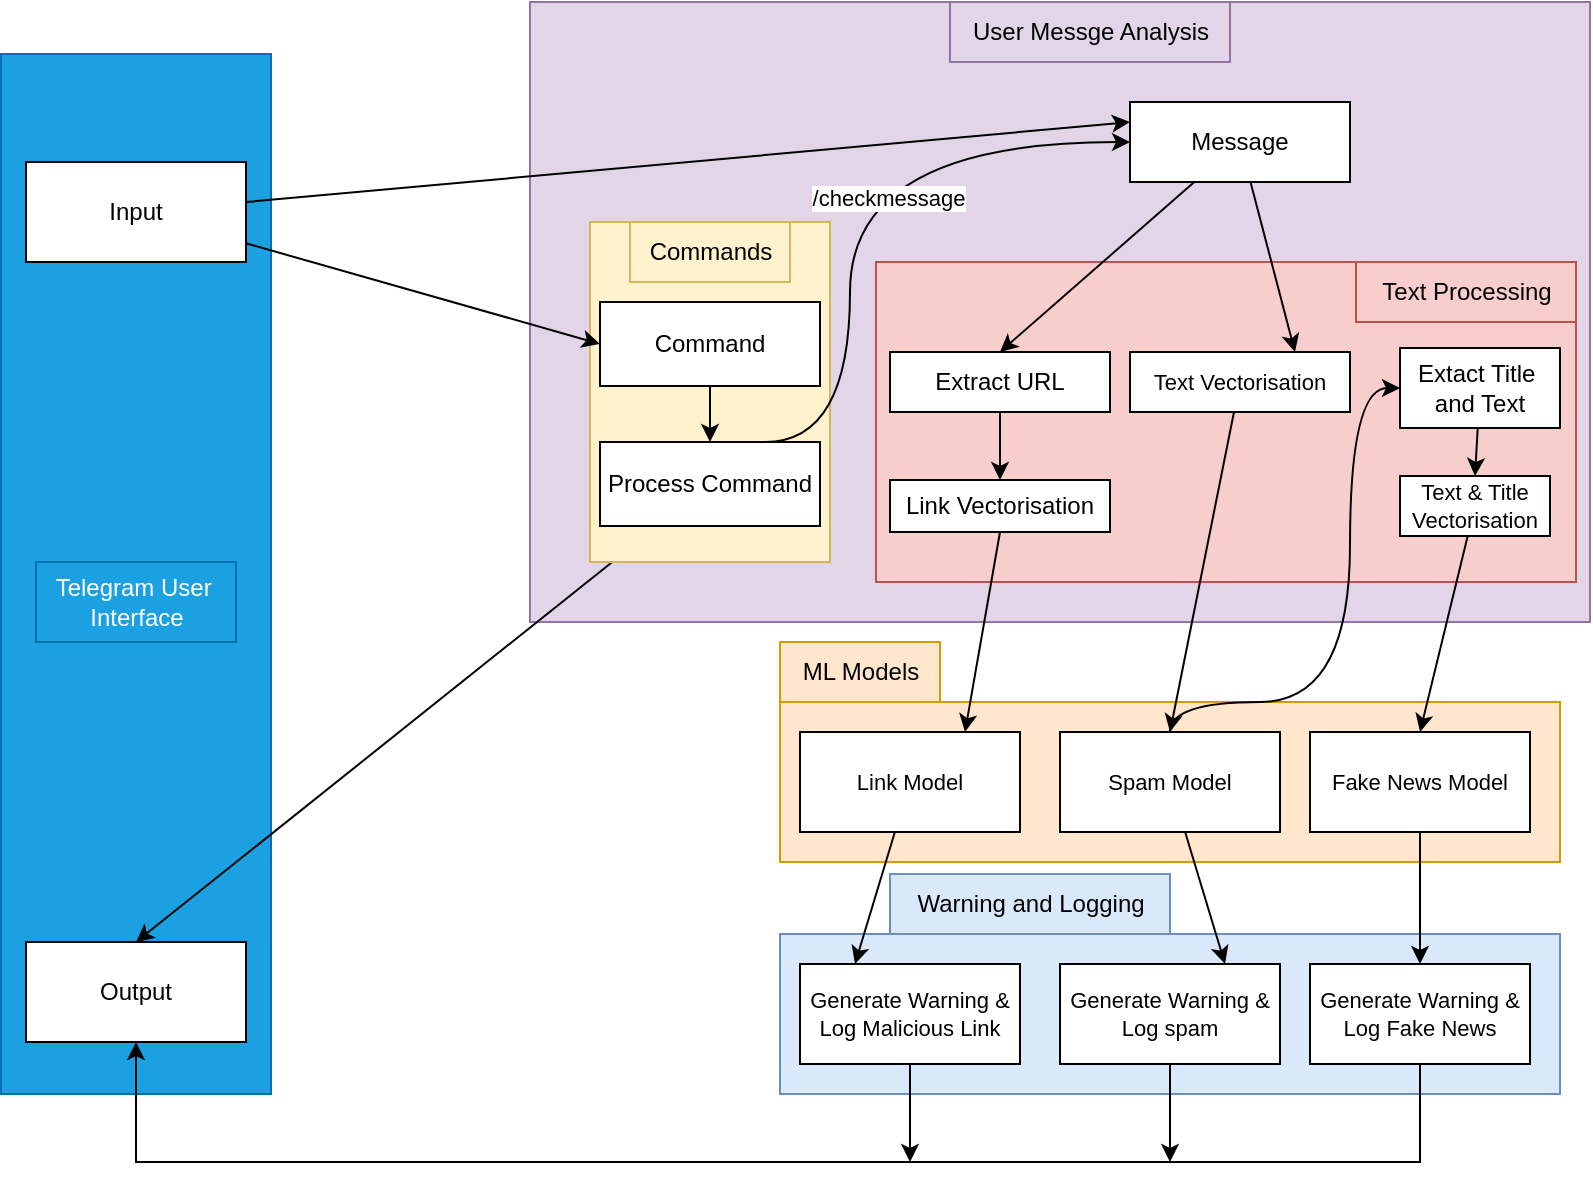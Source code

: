 <mxfile version="26.2.8">
  <diagram name="Page-1" id="2d9Kb3E2bQ9XCjUfX3pD">
    <mxGraphModel dx="1486" dy="945" grid="1" gridSize="10" guides="1" tooltips="1" connect="1" arrows="1" fold="1" page="1" pageScale="1" pageWidth="850" pageHeight="1100" math="0" shadow="0">
      <root>
        <mxCell id="0" />
        <mxCell id="1" parent="0" />
        <mxCell id="YA-XpxcIkxcQKn6NWhFD-75" value="" style="group" vertex="1" connectable="0" parent="1">
          <mxGeometry x="425" y="516" width="390" height="110" as="geometry" />
        </mxCell>
        <mxCell id="YA-XpxcIkxcQKn6NWhFD-61" value="Warning and Logging" style="text;html=1;align=center;verticalAlign=middle;resizable=0;points=[];autosize=1;strokeColor=#6c8ebf;fillColor=#dae8fc;" vertex="1" parent="YA-XpxcIkxcQKn6NWhFD-75">
          <mxGeometry x="55" width="140" height="30" as="geometry" />
        </mxCell>
        <mxCell id="YA-XpxcIkxcQKn6NWhFD-73" value="" style="group" vertex="1" connectable="0" parent="YA-XpxcIkxcQKn6NWhFD-75">
          <mxGeometry y="30" width="390" height="80" as="geometry" />
        </mxCell>
        <mxCell id="YA-XpxcIkxcQKn6NWhFD-55" value="" style="rounded=0;whiteSpace=wrap;html=1;fontFamily=Helvetica;fontSize=11;labelBackgroundColor=default;fillColor=#dae8fc;strokeColor=#6c8ebf;" vertex="1" parent="YA-XpxcIkxcQKn6NWhFD-73">
          <mxGeometry width="390" height="80" as="geometry" />
        </mxCell>
        <mxCell id="YA-XpxcIkxcQKn6NWhFD-56" value="Generate Warning &amp;amp; Log Malicious Link" style="html=1;whiteSpace=wrap;fontFamily=Helvetica;fontSize=11;fontColor=default;labelBackgroundColor=default;flipH=1;flipV=1;" vertex="1" parent="YA-XpxcIkxcQKn6NWhFD-73">
          <mxGeometry x="10" y="15" width="110" height="50" as="geometry" />
        </mxCell>
        <mxCell id="YA-XpxcIkxcQKn6NWhFD-57" value="Generate Warning &amp;amp; Log spam" style="html=1;whiteSpace=wrap;fontFamily=Helvetica;fontSize=11;fontColor=default;labelBackgroundColor=default;flipH=1;flipV=1;" vertex="1" parent="YA-XpxcIkxcQKn6NWhFD-73">
          <mxGeometry x="140" y="15" width="110" height="50" as="geometry" />
        </mxCell>
        <mxCell id="YA-XpxcIkxcQKn6NWhFD-58" value="Generate Warning &amp;amp; Log Fake News" style="html=1;whiteSpace=wrap;fontFamily=Helvetica;fontSize=11;fontColor=default;labelBackgroundColor=default;flipH=1;flipV=1;" vertex="1" parent="YA-XpxcIkxcQKn6NWhFD-73">
          <mxGeometry x="265" y="15" width="110" height="50" as="geometry" />
        </mxCell>
        <mxCell id="YA-XpxcIkxcQKn6NWhFD-60" value="ML Models" style="text;html=1;align=center;verticalAlign=middle;resizable=0;points=[];autosize=1;strokeColor=#d79b00;fillColor=#ffe6cc;" vertex="1" parent="1">
          <mxGeometry x="425" y="400" width="80" height="30" as="geometry" />
        </mxCell>
        <mxCell id="YA-XpxcIkxcQKn6NWhFD-48" value="" style="group;fillColor=#ffe6cc;strokeColor=#d79b00;" vertex="1" connectable="0" parent="1">
          <mxGeometry x="425" y="430" width="390" height="80" as="geometry" />
        </mxCell>
        <mxCell id="YA-XpxcIkxcQKn6NWhFD-33" value="" style="rounded=0;whiteSpace=wrap;html=1;fontFamily=Helvetica;fontSize=11;labelBackgroundColor=default;fillColor=#ffe6cc;strokeColor=#d79b00;" vertex="1" parent="YA-XpxcIkxcQKn6NWhFD-48">
          <mxGeometry width="390" height="80" as="geometry" />
        </mxCell>
        <mxCell id="YA-XpxcIkxcQKn6NWhFD-34" value="Link Model" style="html=1;whiteSpace=wrap;fontFamily=Helvetica;fontSize=11;fontColor=default;labelBackgroundColor=default;flipH=1;flipV=1;" vertex="1" parent="YA-XpxcIkxcQKn6NWhFD-48">
          <mxGeometry x="10" y="15" width="110" height="50" as="geometry" />
        </mxCell>
        <mxCell id="YA-XpxcIkxcQKn6NWhFD-36" value="Spam Model" style="html=1;whiteSpace=wrap;fontFamily=Helvetica;fontSize=11;fontColor=default;labelBackgroundColor=default;flipH=1;flipV=1;" vertex="1" parent="YA-XpxcIkxcQKn6NWhFD-48">
          <mxGeometry x="140" y="15" width="110" height="50" as="geometry" />
        </mxCell>
        <mxCell id="YA-XpxcIkxcQKn6NWhFD-37" value="Fake News Model" style="html=1;whiteSpace=wrap;fontFamily=Helvetica;fontSize=11;fontColor=default;labelBackgroundColor=default;flipH=1;flipV=1;" vertex="1" parent="YA-XpxcIkxcQKn6NWhFD-48">
          <mxGeometry x="265" y="15" width="110" height="50" as="geometry" />
        </mxCell>
        <mxCell id="YA-XpxcIkxcQKn6NWhFD-12" value="" style="rounded=0;whiteSpace=wrap;html=1;fillColor=#e1d5e7;strokeColor=#9673a6;" vertex="1" parent="1">
          <mxGeometry x="300" y="80" width="530" height="310" as="geometry" />
        </mxCell>
        <mxCell id="YA-XpxcIkxcQKn6NWhFD-52" value="" style="rounded=0;whiteSpace=wrap;html=1;fontFamily=Helvetica;fontSize=11;labelBackgroundColor=default;fillColor=#f8cecc;strokeColor=#b85450;" vertex="1" parent="1">
          <mxGeometry x="473" y="210" width="350" height="160" as="geometry" />
        </mxCell>
        <mxCell id="YA-XpxcIkxcQKn6NWhFD-13" value="&lt;div&gt;User Messge Analysis&lt;/div&gt;" style="text;html=1;align=center;verticalAlign=middle;resizable=0;points=[];autosize=1;strokeColor=#9673a6;fillColor=#e1d5e7;" vertex="1" parent="1">
          <mxGeometry x="510" y="80" width="140" height="30" as="geometry" />
        </mxCell>
        <mxCell id="YA-XpxcIkxcQKn6NWhFD-30" style="edgeStyle=none;shape=connector;rounded=0;orthogonalLoop=1;jettySize=auto;html=1;entryX=0.5;entryY=0;entryDx=0;entryDy=0;strokeColor=default;align=center;verticalAlign=middle;fontFamily=Helvetica;fontSize=11;fontColor=default;labelBackgroundColor=default;endArrow=classic;" edge="1" parent="1" source="YA-XpxcIkxcQKn6NWhFD-17" target="YA-XpxcIkxcQKn6NWhFD-29">
          <mxGeometry relative="1" as="geometry" />
        </mxCell>
        <mxCell id="YA-XpxcIkxcQKn6NWhFD-45" style="edgeStyle=none;shape=connector;rounded=0;orthogonalLoop=1;jettySize=auto;html=1;entryX=0.75;entryY=0;entryDx=0;entryDy=0;strokeColor=default;align=center;verticalAlign=middle;fontFamily=Helvetica;fontSize=11;fontColor=default;labelBackgroundColor=default;endArrow=classic;" edge="1" parent="1" source="YA-XpxcIkxcQKn6NWhFD-17" target="YA-XpxcIkxcQKn6NWhFD-44">
          <mxGeometry relative="1" as="geometry" />
        </mxCell>
        <mxCell id="YA-XpxcIkxcQKn6NWhFD-17" value="Message" style="html=1;whiteSpace=wrap;" vertex="1" parent="1">
          <mxGeometry x="600" y="130" width="110" height="40" as="geometry" />
        </mxCell>
        <mxCell id="YA-XpxcIkxcQKn6NWhFD-23" value="" style="rounded=0;whiteSpace=wrap;html=1;fontFamily=Helvetica;fontSize=11;fontColor=#ffffff;labelBackgroundColor=default;fillColor=#1ba1e2;strokeColor=#006EAF;" vertex="1" parent="1">
          <mxGeometry x="35.5" y="106" width="135" height="520" as="geometry" />
        </mxCell>
        <mxCell id="YA-XpxcIkxcQKn6NWhFD-8" value="Input" style="html=1;whiteSpace=wrap;" vertex="1" parent="1">
          <mxGeometry x="48" y="160" width="110" height="50" as="geometry" />
        </mxCell>
        <mxCell id="YA-XpxcIkxcQKn6NWhFD-11" value="Output" style="html=1;whiteSpace=wrap;" vertex="1" parent="1">
          <mxGeometry x="48" y="550" width="110" height="50" as="geometry" />
        </mxCell>
        <mxCell id="YA-XpxcIkxcQKn6NWhFD-18" style="rounded=0;orthogonalLoop=1;jettySize=auto;html=1;entryX=0;entryY=0.25;entryDx=0;entryDy=0;" edge="1" parent="1" source="YA-XpxcIkxcQKn6NWhFD-8" target="YA-XpxcIkxcQKn6NWhFD-17">
          <mxGeometry relative="1" as="geometry" />
        </mxCell>
        <mxCell id="YA-XpxcIkxcQKn6NWhFD-22" style="edgeStyle=none;shape=connector;rounded=0;orthogonalLoop=1;jettySize=auto;html=1;entryX=0.5;entryY=0;entryDx=0;entryDy=0;strokeColor=default;align=center;verticalAlign=middle;fontFamily=Helvetica;fontSize=11;fontColor=default;labelBackgroundColor=default;endArrow=classic;" edge="1" parent="1" source="YA-XpxcIkxcQKn6NWhFD-20" target="YA-XpxcIkxcQKn6NWhFD-11">
          <mxGeometry relative="1" as="geometry" />
        </mxCell>
        <mxCell id="YA-XpxcIkxcQKn6NWhFD-31" value="&lt;div&gt;Extact Title&amp;nbsp;&lt;/div&gt;&lt;div&gt;and Text&lt;/div&gt;" style="html=1;whiteSpace=wrap;" vertex="1" parent="1">
          <mxGeometry x="735" y="253" width="80" height="40" as="geometry" />
        </mxCell>
        <mxCell id="YA-XpxcIkxcQKn6NWhFD-42" style="edgeStyle=none;shape=connector;rounded=0;orthogonalLoop=1;jettySize=auto;html=1;entryX=0.75;entryY=0;entryDx=0;entryDy=0;strokeColor=default;align=center;verticalAlign=middle;fontFamily=Helvetica;fontSize=11;fontColor=default;labelBackgroundColor=default;endArrow=classic;exitX=0.5;exitY=1;exitDx=0;exitDy=0;" edge="1" parent="1" source="YA-XpxcIkxcQKn6NWhFD-35" target="YA-XpxcIkxcQKn6NWhFD-34">
          <mxGeometry relative="1" as="geometry" />
        </mxCell>
        <mxCell id="YA-XpxcIkxcQKn6NWhFD-24" value="" style="rounded=0;whiteSpace=wrap;html=1;fontFamily=Helvetica;fontSize=11;labelBackgroundColor=default;fillColor=#fff2cc;strokeColor=#d6b656;" vertex="1" parent="1">
          <mxGeometry x="330" y="190" width="120" height="170" as="geometry" />
        </mxCell>
        <mxCell id="YA-XpxcIkxcQKn6NWhFD-47" style="edgeStyle=orthogonalEdgeStyle;shape=connector;rounded=0;orthogonalLoop=1;jettySize=auto;html=1;entryX=0;entryY=0.5;entryDx=0;entryDy=0;strokeColor=default;align=center;verticalAlign=middle;fontFamily=Helvetica;fontSize=11;fontColor=default;labelBackgroundColor=default;endArrow=classic;curved=1;" edge="1" parent="1" source="YA-XpxcIkxcQKn6NWhFD-36" target="YA-XpxcIkxcQKn6NWhFD-31">
          <mxGeometry relative="1" as="geometry">
            <Array as="points">
              <mxPoint x="620" y="430" />
              <mxPoint x="710" y="430" />
              <mxPoint x="710" y="273" />
            </Array>
          </mxGeometry>
        </mxCell>
        <mxCell id="YA-XpxcIkxcQKn6NWhFD-39" value="&lt;div&gt;Telegram User&amp;nbsp;&lt;/div&gt;&lt;div&gt;Interface&lt;/div&gt;" style="text;html=1;align=center;verticalAlign=middle;resizable=0;points=[];autosize=1;strokeColor=#006EAF;fillColor=#1ba1e2;fontColor=#ffffff;" vertex="1" parent="1">
          <mxGeometry x="53" y="360" width="100" height="40" as="geometry" />
        </mxCell>
        <mxCell id="YA-XpxcIkxcQKn6NWhFD-40" value="" style="group" vertex="1" connectable="0" parent="1">
          <mxGeometry x="330" y="190" width="120" height="170" as="geometry" />
        </mxCell>
        <mxCell id="YA-XpxcIkxcQKn6NWhFD-28" value="" style="group" vertex="1" connectable="0" parent="YA-XpxcIkxcQKn6NWhFD-40">
          <mxGeometry width="120" height="170" as="geometry" />
        </mxCell>
        <mxCell id="YA-XpxcIkxcQKn6NWhFD-16" value="Command" style="html=1;whiteSpace=wrap;" vertex="1" parent="YA-XpxcIkxcQKn6NWhFD-40">
          <mxGeometry x="5" y="40" width="110" height="42" as="geometry" />
        </mxCell>
        <mxCell id="YA-XpxcIkxcQKn6NWhFD-20" value="Process Command" style="html=1;whiteSpace=wrap;" vertex="1" parent="YA-XpxcIkxcQKn6NWhFD-40">
          <mxGeometry x="5" y="110" width="110" height="42" as="geometry" />
        </mxCell>
        <mxCell id="YA-XpxcIkxcQKn6NWhFD-21" style="edgeStyle=none;shape=connector;rounded=0;orthogonalLoop=1;jettySize=auto;html=1;entryX=0.5;entryY=0;entryDx=0;entryDy=0;strokeColor=default;align=center;verticalAlign=middle;fontFamily=Helvetica;fontSize=11;fontColor=default;labelBackgroundColor=default;endArrow=classic;" edge="1" parent="YA-XpxcIkxcQKn6NWhFD-40" source="YA-XpxcIkxcQKn6NWhFD-16" target="YA-XpxcIkxcQKn6NWhFD-20">
          <mxGeometry relative="1" as="geometry" />
        </mxCell>
        <mxCell id="YA-XpxcIkxcQKn6NWhFD-26" style="edgeStyle=orthogonalEdgeStyle;shape=connector;rounded=0;orthogonalLoop=1;jettySize=auto;html=1;entryX=0;entryY=0.5;entryDx=0;entryDy=0;strokeColor=default;align=center;verticalAlign=middle;fontFamily=Helvetica;fontSize=11;fontColor=default;labelBackgroundColor=default;endArrow=classic;exitX=0.75;exitY=0;exitDx=0;exitDy=0;curved=1;" edge="1" parent="1" source="YA-XpxcIkxcQKn6NWhFD-20" target="YA-XpxcIkxcQKn6NWhFD-17">
          <mxGeometry relative="1" as="geometry">
            <Array as="points">
              <mxPoint x="460" y="300" />
              <mxPoint x="460" y="150" />
            </Array>
          </mxGeometry>
        </mxCell>
        <mxCell id="YA-XpxcIkxcQKn6NWhFD-27" value="/checkmessage" style="edgeLabel;html=1;align=center;verticalAlign=middle;resizable=0;points=[];fontFamily=Helvetica;fontSize=11;fontColor=default;labelBackgroundColor=light-dark(#ffffff, #ededed);" vertex="1" connectable="0" parent="YA-XpxcIkxcQKn6NWhFD-26">
          <mxGeometry x="-0.01" y="2" relative="1" as="geometry">
            <mxPoint x="21" as="offset" />
          </mxGeometry>
        </mxCell>
        <mxCell id="YA-XpxcIkxcQKn6NWhFD-43" style="edgeStyle=none;shape=connector;rounded=0;orthogonalLoop=1;jettySize=auto;html=1;entryX=0.5;entryY=0;entryDx=0;entryDy=0;strokeColor=default;align=center;verticalAlign=middle;fontFamily=Helvetica;fontSize=11;fontColor=default;labelBackgroundColor=default;endArrow=classic;" edge="1" parent="1" source="YA-XpxcIkxcQKn6NWhFD-31" target="YA-XpxcIkxcQKn6NWhFD-49">
          <mxGeometry relative="1" as="geometry" />
        </mxCell>
        <mxCell id="YA-XpxcIkxcQKn6NWhFD-46" style="edgeStyle=none;shape=connector;rounded=0;orthogonalLoop=1;jettySize=auto;html=1;entryX=0.5;entryY=0;entryDx=0;entryDy=0;strokeColor=default;align=center;verticalAlign=middle;fontFamily=Helvetica;fontSize=11;fontColor=default;labelBackgroundColor=default;endArrow=classic;" edge="1" parent="1" source="YA-XpxcIkxcQKn6NWhFD-44" target="YA-XpxcIkxcQKn6NWhFD-36">
          <mxGeometry relative="1" as="geometry" />
        </mxCell>
        <mxCell id="YA-XpxcIkxcQKn6NWhFD-44" value="Text Vectorisation" style="html=1;whiteSpace=wrap;fontFamily=Helvetica;fontSize=11;fontColor=default;labelBackgroundColor=default;flipH=1;flipV=1;" vertex="1" parent="1">
          <mxGeometry x="600" y="255" width="110" height="30" as="geometry" />
        </mxCell>
        <mxCell id="YA-XpxcIkxcQKn6NWhFD-50" style="edgeStyle=none;shape=connector;rounded=0;orthogonalLoop=1;jettySize=auto;html=1;entryX=0.5;entryY=0;entryDx=0;entryDy=0;strokeColor=default;align=center;verticalAlign=middle;fontFamily=Helvetica;fontSize=11;fontColor=default;labelBackgroundColor=default;endArrow=classic;" edge="1" parent="1" source="YA-XpxcIkxcQKn6NWhFD-49" target="YA-XpxcIkxcQKn6NWhFD-37">
          <mxGeometry relative="1" as="geometry" />
        </mxCell>
        <mxCell id="YA-XpxcIkxcQKn6NWhFD-49" value="Text &amp;amp; Title Vectorisation" style="html=1;whiteSpace=wrap;fontFamily=Helvetica;fontSize=11;fontColor=default;labelBackgroundColor=default;flipH=1;flipV=1;" vertex="1" parent="1">
          <mxGeometry x="735" y="317" width="75" height="30" as="geometry" />
        </mxCell>
        <mxCell id="YA-XpxcIkxcQKn6NWhFD-19" style="edgeStyle=none;shape=connector;rounded=0;orthogonalLoop=1;jettySize=auto;html=1;strokeColor=default;align=center;verticalAlign=middle;fontFamily=Helvetica;fontSize=11;fontColor=default;labelBackgroundColor=default;endArrow=classic;entryX=0;entryY=0.5;entryDx=0;entryDy=0;" edge="1" parent="1" source="YA-XpxcIkxcQKn6NWhFD-8" target="YA-XpxcIkxcQKn6NWhFD-16">
          <mxGeometry relative="1" as="geometry" />
        </mxCell>
        <mxCell id="YA-XpxcIkxcQKn6NWhFD-29" value="Extract URL" style="html=1;whiteSpace=wrap;" vertex="1" parent="1">
          <mxGeometry x="480" y="255" width="110" height="30" as="geometry" />
        </mxCell>
        <mxCell id="YA-XpxcIkxcQKn6NWhFD-35" value="Link Vectorisation" style="html=1;whiteSpace=wrap;" vertex="1" parent="1">
          <mxGeometry x="480" y="319" width="110" height="26" as="geometry" />
        </mxCell>
        <mxCell id="YA-XpxcIkxcQKn6NWhFD-41" style="edgeStyle=none;shape=connector;rounded=0;orthogonalLoop=1;jettySize=auto;html=1;strokeColor=default;align=center;verticalAlign=middle;fontFamily=Helvetica;fontSize=11;fontColor=default;labelBackgroundColor=default;endArrow=classic;" edge="1" parent="1" source="YA-XpxcIkxcQKn6NWhFD-29" target="YA-XpxcIkxcQKn6NWhFD-35">
          <mxGeometry relative="1" as="geometry" />
        </mxCell>
        <mxCell id="YA-XpxcIkxcQKn6NWhFD-53" value="Text Processing" style="text;html=1;align=center;verticalAlign=middle;resizable=0;points=[];autosize=1;strokeColor=#b85450;fillColor=#f8cecc;fontSize=12;" vertex="1" parent="1">
          <mxGeometry x="713" y="210" width="110" height="30" as="geometry" />
        </mxCell>
        <mxCell id="YA-XpxcIkxcQKn6NWhFD-68" style="edgeStyle=none;shape=connector;rounded=0;orthogonalLoop=1;jettySize=auto;html=1;strokeColor=default;align=center;verticalAlign=middle;fontFamily=Helvetica;fontSize=11;fontColor=default;labelBackgroundColor=default;endArrow=classic;" edge="1" parent="1" source="YA-XpxcIkxcQKn6NWhFD-56">
          <mxGeometry relative="1" as="geometry">
            <mxPoint x="490.0" y="660" as="targetPoint" />
          </mxGeometry>
        </mxCell>
        <mxCell id="YA-XpxcIkxcQKn6NWhFD-69" style="edgeStyle=none;shape=connector;rounded=0;orthogonalLoop=1;jettySize=auto;html=1;strokeColor=default;align=center;verticalAlign=middle;fontFamily=Helvetica;fontSize=11;fontColor=default;labelBackgroundColor=default;endArrow=classic;" edge="1" parent="1" source="YA-XpxcIkxcQKn6NWhFD-57">
          <mxGeometry relative="1" as="geometry">
            <mxPoint x="620.0" y="660" as="targetPoint" />
          </mxGeometry>
        </mxCell>
        <mxCell id="YA-XpxcIkxcQKn6NWhFD-67" style="shape=connector;rounded=0;orthogonalLoop=1;jettySize=auto;html=1;entryX=0.5;entryY=1;entryDx=0;entryDy=0;strokeColor=default;align=center;verticalAlign=middle;fontFamily=Helvetica;fontSize=11;fontColor=default;labelBackgroundColor=default;endArrow=classic;edgeStyle=orthogonalEdgeStyle;" edge="1" parent="1" source="YA-XpxcIkxcQKn6NWhFD-58" target="YA-XpxcIkxcQKn6NWhFD-11">
          <mxGeometry relative="1" as="geometry">
            <Array as="points">
              <mxPoint x="745" y="660" />
              <mxPoint x="103" y="660" />
            </Array>
          </mxGeometry>
        </mxCell>
        <mxCell id="YA-XpxcIkxcQKn6NWhFD-64" style="edgeStyle=none;shape=connector;rounded=0;orthogonalLoop=1;jettySize=auto;html=1;strokeColor=default;align=center;verticalAlign=middle;fontFamily=Helvetica;fontSize=11;fontColor=default;labelBackgroundColor=default;endArrow=classic;entryX=0.75;entryY=0;entryDx=0;entryDy=0;" edge="1" parent="1" source="YA-XpxcIkxcQKn6NWhFD-36" target="YA-XpxcIkxcQKn6NWhFD-57">
          <mxGeometry relative="1" as="geometry" />
        </mxCell>
        <mxCell id="YA-XpxcIkxcQKn6NWhFD-65" style="edgeStyle=none;shape=connector;rounded=0;orthogonalLoop=1;jettySize=auto;html=1;strokeColor=default;align=center;verticalAlign=middle;fontFamily=Helvetica;fontSize=11;fontColor=default;labelBackgroundColor=default;endArrow=classic;" edge="1" parent="1" source="YA-XpxcIkxcQKn6NWhFD-37" target="YA-XpxcIkxcQKn6NWhFD-58">
          <mxGeometry relative="1" as="geometry" />
        </mxCell>
        <mxCell id="YA-XpxcIkxcQKn6NWhFD-66" style="edgeStyle=none;shape=connector;rounded=0;orthogonalLoop=1;jettySize=auto;html=1;strokeColor=default;align=center;verticalAlign=middle;fontFamily=Helvetica;fontSize=11;fontColor=default;labelBackgroundColor=default;endArrow=classic;entryX=0.25;entryY=0;entryDx=0;entryDy=0;" edge="1" parent="1" source="YA-XpxcIkxcQKn6NWhFD-34" target="YA-XpxcIkxcQKn6NWhFD-56">
          <mxGeometry relative="1" as="geometry" />
        </mxCell>
        <mxCell id="YA-XpxcIkxcQKn6NWhFD-71" value="Commands" style="text;html=1;align=center;verticalAlign=middle;resizable=0;points=[];autosize=1;strokeColor=#d6b656;fillColor=#fff2cc;fontSize=12;" vertex="1" parent="1">
          <mxGeometry x="350" y="190" width="80" height="30" as="geometry" />
        </mxCell>
      </root>
    </mxGraphModel>
  </diagram>
</mxfile>
